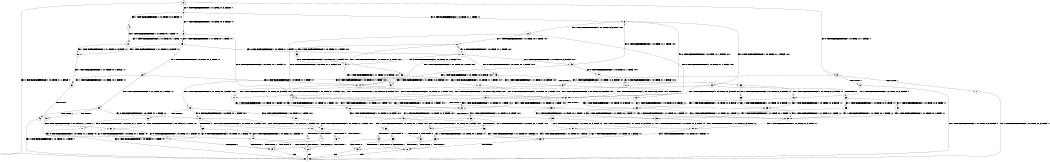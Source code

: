 digraph BCG {
size = "7, 10.5";
center = TRUE;
node [shape = circle];
0 [peripheries = 2];
0 -> 1 [label = "EX !0 !ATOMIC_EXCH_BRANCH (1, +0, TRUE, +1, 1, FALSE) !::"];
0 -> 2 [label = "EX !1 !ATOMIC_EXCH_BRANCH (1, +1, TRUE, +1, 3, FALSE) !::"];
0 -> 3 [label = "EX !0 !ATOMIC_EXCH_BRANCH (1, +0, TRUE, +1, 1, FALSE) !::"];
2 -> 4 [label = "EX !1 !ATOMIC_EXCH_BRANCH (1, +0, TRUE, +0, 3, FALSE) !:1:"];
2 -> 5 [label = "EX !0 !ATOMIC_EXCH_BRANCH (1, +0, TRUE, +1, 1, TRUE) !:1:"];
2 -> 6 [label = "EX !1 !ATOMIC_EXCH_BRANCH (1, +0, TRUE, +0, 3, FALSE) !:1:"];
3 -> 7 [label = "TERMINATE !0"];
3 -> 8 [label = "TERMINATE !0"];
3 -> 9 [label = "EX !1 !ATOMIC_EXCH_BRANCH (1, +1, TRUE, +1, 3, FALSE) !:0:"];
4 -> 10 [label = "EX !1 !ATOMIC_EXCH_BRANCH (1, +1, TRUE, +0, 1, TRUE) !:1:"];
5 -> 11 [label = "EX !0 !ATOMIC_EXCH_BRANCH (1, +0, TRUE, +1, 1, FALSE) !:0:1:"];
5 -> 12 [label = "EX !1 !ATOMIC_EXCH_BRANCH (1, +0, TRUE, +0, 3, TRUE) !:0:1:"];
5 -> 13 [label = "EX !0 !ATOMIC_EXCH_BRANCH (1, +0, TRUE, +1, 1, FALSE) !:0:1:"];
6 -> 10 [label = "EX !1 !ATOMIC_EXCH_BRANCH (1, +1, TRUE, +0, 1, TRUE) !:1:"];
6 -> 14 [label = "EX !0 !ATOMIC_EXCH_BRANCH (1, +0, TRUE, +1, 1, FALSE) !:1:"];
6 -> 15 [label = "EX !1 !ATOMIC_EXCH_BRANCH (1, +1, TRUE, +0, 1, TRUE) !:1:"];
7 -> 1 [label = "EX !1 !ATOMIC_EXCH_BRANCH (1, +1, TRUE, +1, 3, FALSE) !::"];
8 -> 1 [label = "EX !1 !ATOMIC_EXCH_BRANCH (1, +1, TRUE, +1, 3, FALSE) !::"];
8 -> 16 [label = "EX !1 !ATOMIC_EXCH_BRANCH (1, +1, TRUE, +1, 3, FALSE) !::"];
9 -> 17 [label = "EX !1 !ATOMIC_EXCH_BRANCH (1, +0, TRUE, +0, 3, FALSE) !:0:1:"];
9 -> 18 [label = "TERMINATE !0"];
9 -> 19 [label = "EX !1 !ATOMIC_EXCH_BRANCH (1, +0, TRUE, +0, 3, FALSE) !:0:1:"];
10 -> 20 [label = "EX !1 !ATOMIC_EXCH_BRANCH (1, +1, TRUE, +1, 3, TRUE) !:1:"];
11 -> 21 [label = "EX !1 !ATOMIC_EXCH_BRANCH (1, +0, TRUE, +0, 3, TRUE) !:0:1:"];
12 -> 21 [label = "EX !0 !ATOMIC_EXCH_BRANCH (1, +0, TRUE, +1, 1, FALSE) !:0:1:"];
12 -> 22 [label = "EX !1 !ATOMIC_EXCH_BRANCH (1, +1, TRUE, +0, 1, TRUE) !:0:1:"];
12 -> 14 [label = "EX !0 !ATOMIC_EXCH_BRANCH (1, +0, TRUE, +1, 1, FALSE) !:0:1:"];
13 -> 21 [label = "EX !1 !ATOMIC_EXCH_BRANCH (1, +0, TRUE, +0, 3, TRUE) !:0:1:"];
13 -> 23 [label = "TERMINATE !0"];
13 -> 14 [label = "EX !1 !ATOMIC_EXCH_BRANCH (1, +0, TRUE, +0, 3, TRUE) !:0:1:"];
14 -> 24 [label = "EX !1 !ATOMIC_EXCH_BRANCH (1, +1, TRUE, +0, 1, TRUE) !:0:1:"];
14 -> 25 [label = "TERMINATE !0"];
14 -> 26 [label = "EX !1 !ATOMIC_EXCH_BRANCH (1, +1, TRUE, +0, 1, TRUE) !:0:1:"];
15 -> 20 [label = "EX !1 !ATOMIC_EXCH_BRANCH (1, +1, TRUE, +1, 3, TRUE) !:1:"];
15 -> 27 [label = "EX !0 !ATOMIC_EXCH_BRANCH (1, +0, TRUE, +1, 1, TRUE) !:1:"];
15 -> 28 [label = "EX !1 !ATOMIC_EXCH_BRANCH (1, +1, TRUE, +1, 3, TRUE) !:1:"];
16 -> 29 [label = "EX !1 !ATOMIC_EXCH_BRANCH (1, +0, TRUE, +0, 3, FALSE) !:1:"];
16 -> 30 [label = "EX !1 !ATOMIC_EXCH_BRANCH (1, +0, TRUE, +0, 3, FALSE) !:1:"];
17 -> 24 [label = "EX !1 !ATOMIC_EXCH_BRANCH (1, +1, TRUE, +0, 1, TRUE) !:0:1:"];
18 -> 29 [label = "EX !1 !ATOMIC_EXCH_BRANCH (1, +0, TRUE, +0, 3, FALSE) !:1:"];
18 -> 30 [label = "EX !1 !ATOMIC_EXCH_BRANCH (1, +0, TRUE, +0, 3, FALSE) !:1:"];
19 -> 24 [label = "EX !1 !ATOMIC_EXCH_BRANCH (1, +1, TRUE, +0, 1, TRUE) !:0:1:"];
19 -> 25 [label = "TERMINATE !0"];
19 -> 26 [label = "EX !1 !ATOMIC_EXCH_BRANCH (1, +1, TRUE, +0, 1, TRUE) !:0:1:"];
20 -> 31 [label = "EX !1 !ATOMIC_EXCH_BRANCH (1, +1, TRUE, +0, 1, FALSE) !:1:"];
21 -> 24 [label = "EX !1 !ATOMIC_EXCH_BRANCH (1, +1, TRUE, +0, 1, TRUE) !:0:1:"];
22 -> 32 [label = "EX !0 !ATOMIC_EXCH_BRANCH (1, +0, TRUE, +1, 1, TRUE) !:0:1:"];
22 -> 33 [label = "EX !1 !ATOMIC_EXCH_BRANCH (1, +1, TRUE, +1, 3, TRUE) !:0:1:"];
22 -> 27 [label = "EX !0 !ATOMIC_EXCH_BRANCH (1, +0, TRUE, +1, 1, TRUE) !:0:1:"];
23 -> 34 [label = "EX !1 !ATOMIC_EXCH_BRANCH (1, +0, TRUE, +0, 3, TRUE) !:1:"];
23 -> 35 [label = "EX !1 !ATOMIC_EXCH_BRANCH (1, +0, TRUE, +0, 3, TRUE) !:1:"];
24 -> 36 [label = "EX !1 !ATOMIC_EXCH_BRANCH (1, +1, TRUE, +1, 3, TRUE) !:0:1:"];
25 -> 37 [label = "EX !1 !ATOMIC_EXCH_BRANCH (1, +1, TRUE, +0, 1, TRUE) !:1:"];
25 -> 38 [label = "EX !1 !ATOMIC_EXCH_BRANCH (1, +1, TRUE, +0, 1, TRUE) !:1:"];
26 -> 36 [label = "EX !1 !ATOMIC_EXCH_BRANCH (1, +1, TRUE, +1, 3, TRUE) !:0:1:"];
26 -> 39 [label = "TERMINATE !0"];
26 -> 40 [label = "EX !1 !ATOMIC_EXCH_BRANCH (1, +1, TRUE, +1, 3, TRUE) !:0:1:"];
27 -> 41 [label = "EX !0 !ATOMIC_EXCH_BRANCH (1, +0, TRUE, +1, 1, FALSE) !:0:1:"];
27 -> 42 [label = "EX !1 !ATOMIC_EXCH_BRANCH (1, +1, TRUE, +1, 3, FALSE) !:0:1:"];
27 -> 43 [label = "EX !0 !ATOMIC_EXCH_BRANCH (1, +0, TRUE, +1, 1, FALSE) !:0:1:"];
28 -> 31 [label = "EX !1 !ATOMIC_EXCH_BRANCH (1, +1, TRUE, +0, 1, FALSE) !:1:"];
28 -> 44 [label = "EX !0 !ATOMIC_EXCH_BRANCH (1, +0, TRUE, +1, 1, TRUE) !:1:"];
28 -> 45 [label = "EX !1 !ATOMIC_EXCH_BRANCH (1, +1, TRUE, +0, 1, FALSE) !:1:"];
29 -> 37 [label = "EX !1 !ATOMIC_EXCH_BRANCH (1, +1, TRUE, +0, 1, TRUE) !:1:"];
30 -> 37 [label = "EX !1 !ATOMIC_EXCH_BRANCH (1, +1, TRUE, +0, 1, TRUE) !:1:"];
30 -> 38 [label = "EX !1 !ATOMIC_EXCH_BRANCH (1, +1, TRUE, +0, 1, TRUE) !:1:"];
31 -> 46 [label = "TERMINATE !1"];
32 -> 41 [label = "EX !0 !ATOMIC_EXCH_BRANCH (1, +0, TRUE, +1, 1, FALSE) !:0:1:"];
33 -> 47 [label = "EX !0 !ATOMIC_EXCH_BRANCH (1, +0, TRUE, +1, 1, TRUE) !:0:1:"];
33 -> 48 [label = "EX !1 !ATOMIC_EXCH_BRANCH (1, +1, TRUE, +0, 1, FALSE) !:0:1:"];
33 -> 44 [label = "EX !0 !ATOMIC_EXCH_BRANCH (1, +0, TRUE, +1, 1, TRUE) !:0:1:"];
34 -> 37 [label = "EX !1 !ATOMIC_EXCH_BRANCH (1, +1, TRUE, +0, 1, TRUE) !:1:"];
35 -> 37 [label = "EX !1 !ATOMIC_EXCH_BRANCH (1, +1, TRUE, +0, 1, TRUE) !:1:"];
35 -> 38 [label = "EX !1 !ATOMIC_EXCH_BRANCH (1, +1, TRUE, +0, 1, TRUE) !:1:"];
36 -> 49 [label = "EX !1 !ATOMIC_EXCH_BRANCH (1, +1, TRUE, +0, 1, FALSE) !:0:1:"];
37 -> 50 [label = "EX !1 !ATOMIC_EXCH_BRANCH (1, +1, TRUE, +1, 3, TRUE) !:1:"];
38 -> 50 [label = "EX !1 !ATOMIC_EXCH_BRANCH (1, +1, TRUE, +1, 3, TRUE) !:1:"];
38 -> 51 [label = "EX !1 !ATOMIC_EXCH_BRANCH (1, +1, TRUE, +1, 3, TRUE) !:1:"];
39 -> 50 [label = "EX !1 !ATOMIC_EXCH_BRANCH (1, +1, TRUE, +1, 3, TRUE) !:1:"];
39 -> 51 [label = "EX !1 !ATOMIC_EXCH_BRANCH (1, +1, TRUE, +1, 3, TRUE) !:1:"];
40 -> 49 [label = "EX !1 !ATOMIC_EXCH_BRANCH (1, +1, TRUE, +0, 1, FALSE) !:0:1:"];
40 -> 52 [label = "TERMINATE !0"];
40 -> 53 [label = "EX !1 !ATOMIC_EXCH_BRANCH (1, +1, TRUE, +0, 1, FALSE) !:0:1:"];
41 -> 54 [label = "EX !1 !ATOMIC_EXCH_BRANCH (1, +1, TRUE, +1, 3, FALSE) !:0:1:"];
42 -> 55 [label = "EX !0 !ATOMIC_EXCH_BRANCH (1, +0, TRUE, +1, 1, TRUE) !:0:1:"];
42 -> 44 [label = "EX !1 !ATOMIC_EXCH_BRANCH (1, +0, TRUE, +0, 3, FALSE) !:0:1:"];
42 -> 5 [label = "EX !0 !ATOMIC_EXCH_BRANCH (1, +0, TRUE, +1, 1, TRUE) !:0:1:"];
43 -> 54 [label = "EX !1 !ATOMIC_EXCH_BRANCH (1, +1, TRUE, +1, 3, FALSE) !:0:1:"];
43 -> 56 [label = "TERMINATE !0"];
43 -> 9 [label = "EX !1 !ATOMIC_EXCH_BRANCH (1, +1, TRUE, +1, 3, FALSE) !:0:1:"];
44 -> 21 [label = "EX !0 !ATOMIC_EXCH_BRANCH (1, +0, TRUE, +1, 1, FALSE) !:0:1:"];
44 -> 22 [label = "EX !1 !ATOMIC_EXCH_BRANCH (1, +1, TRUE, +0, 1, TRUE) !:0:1:"];
44 -> 14 [label = "EX !0 !ATOMIC_EXCH_BRANCH (1, +0, TRUE, +1, 1, FALSE) !:0:1:"];
45 -> 46 [label = "TERMINATE !1"];
45 -> 57 [label = "TERMINATE !1"];
45 -> 58 [label = "EX !0 !ATOMIC_EXCH_BRANCH (1, +0, TRUE, +1, 1, TRUE) !:1:"];
46 -> 1 [label = "EX !0 !ATOMIC_EXCH_BRANCH (1, +0, TRUE, +1, 1, TRUE) !::"];
47 -> 21 [label = "EX !0 !ATOMIC_EXCH_BRANCH (1, +0, TRUE, +1, 1, FALSE) !:0:1:"];
48 -> 59 [label = "EX !0 !ATOMIC_EXCH_BRANCH (1, +0, TRUE, +1, 1, TRUE) !:0:1:"];
48 -> 60 [label = "TERMINATE !1"];
48 -> 58 [label = "EX !0 !ATOMIC_EXCH_BRANCH (1, +0, TRUE, +1, 1, TRUE) !:0:1:"];
49 -> 61 [label = "TERMINATE !0"];
50 -> 62 [label = "EX !1 !ATOMIC_EXCH_BRANCH (1, +1, TRUE, +0, 1, FALSE) !:1:"];
51 -> 62 [label = "EX !1 !ATOMIC_EXCH_BRANCH (1, +1, TRUE, +0, 1, FALSE) !:1:"];
51 -> 63 [label = "EX !1 !ATOMIC_EXCH_BRANCH (1, +1, TRUE, +0, 1, FALSE) !:1:"];
52 -> 62 [label = "EX !1 !ATOMIC_EXCH_BRANCH (1, +1, TRUE, +0, 1, FALSE) !:1:"];
52 -> 63 [label = "EX !1 !ATOMIC_EXCH_BRANCH (1, +1, TRUE, +0, 1, FALSE) !:1:"];
53 -> 61 [label = "TERMINATE !0"];
53 -> 64 [label = "TERMINATE !1"];
53 -> 65 [label = "TERMINATE !0"];
54 -> 17 [label = "EX !1 !ATOMIC_EXCH_BRANCH (1, +0, TRUE, +0, 3, FALSE) !:0:1:"];
55 -> 11 [label = "EX !0 !ATOMIC_EXCH_BRANCH (1, +0, TRUE, +1, 1, FALSE) !:0:1:"];
56 -> 66 [label = "EX !1 !ATOMIC_EXCH_BRANCH (1, +1, TRUE, +1, 3, FALSE) !:1:"];
56 -> 16 [label = "EX !1 !ATOMIC_EXCH_BRANCH (1, +1, TRUE, +1, 3, FALSE) !:1:"];
57 -> 1 [label = "EX !0 !ATOMIC_EXCH_BRANCH (1, +0, TRUE, +1, 1, TRUE) !::"];
57 -> 67 [label = "EX !0 !ATOMIC_EXCH_BRANCH (1, +0, TRUE, +1, 1, TRUE) !::"];
58 -> 68 [label = "EX !0 !ATOMIC_EXCH_BRANCH (1, +0, TRUE, +1, 1, FALSE) !:0:1:"];
58 -> 69 [label = "TERMINATE !1"];
58 -> 70 [label = "EX !0 !ATOMIC_EXCH_BRANCH (1, +0, TRUE, +1, 1, FALSE) !:0:1:"];
59 -> 68 [label = "EX !0 !ATOMIC_EXCH_BRANCH (1, +0, TRUE, +1, 1, FALSE) !:0:1:"];
60 -> 71 [label = "EX !0 !ATOMIC_EXCH_BRANCH (1, +0, TRUE, +1, 1, TRUE) !:0:"];
60 -> 67 [label = "EX !0 !ATOMIC_EXCH_BRANCH (1, +0, TRUE, +1, 1, TRUE) !:0:"];
61 -> 72 [label = "TERMINATE !1"];
62 -> 72 [label = "TERMINATE !1"];
63 -> 72 [label = "TERMINATE !1"];
63 -> 73 [label = "TERMINATE !1"];
64 -> 72 [label = "TERMINATE !0"];
64 -> 73 [label = "TERMINATE !0"];
65 -> 72 [label = "TERMINATE !1"];
65 -> 73 [label = "TERMINATE !1"];
66 -> 29 [label = "EX !1 !ATOMIC_EXCH_BRANCH (1, +0, TRUE, +0, 3, FALSE) !:1:"];
67 -> 74 [label = "EX !0 !ATOMIC_EXCH_BRANCH (1, +0, TRUE, +1, 1, FALSE) !:0:"];
67 -> 75 [label = "EX !0 !ATOMIC_EXCH_BRANCH (1, +0, TRUE, +1, 1, FALSE) !:0:"];
68 -> 76 [label = "TERMINATE !0"];
69 -> 74 [label = "EX !0 !ATOMIC_EXCH_BRANCH (1, +0, TRUE, +1, 1, FALSE) !:0:"];
69 -> 75 [label = "EX !0 !ATOMIC_EXCH_BRANCH (1, +0, TRUE, +1, 1, FALSE) !:0:"];
70 -> 76 [label = "TERMINATE !0"];
70 -> 77 [label = "TERMINATE !1"];
70 -> 78 [label = "TERMINATE !0"];
71 -> 74 [label = "EX !0 !ATOMIC_EXCH_BRANCH (1, +0, TRUE, +1, 1, FALSE) !:0:"];
72 -> 1 [label = "exit"];
73 -> 1 [label = "exit"];
74 -> 79 [label = "TERMINATE !0"];
75 -> 79 [label = "TERMINATE !0"];
75 -> 80 [label = "TERMINATE !0"];
76 -> 79 [label = "TERMINATE !1"];
77 -> 79 [label = "TERMINATE !0"];
77 -> 80 [label = "TERMINATE !0"];
78 -> 79 [label = "TERMINATE !1"];
78 -> 80 [label = "TERMINATE !1"];
79 -> 1 [label = "exit"];
80 -> 1 [label = "exit"];
}
